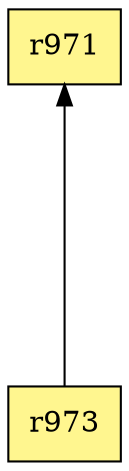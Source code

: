 digraph G {
rankdir=BT;ranksep="2.0";
"r971" [shape=record,fillcolor=khaki1,style=filled,label="{r971}"];
"r973" [shape=record,fillcolor=khaki1,style=filled,label="{r973}"];
"r973" -> "r971"
}